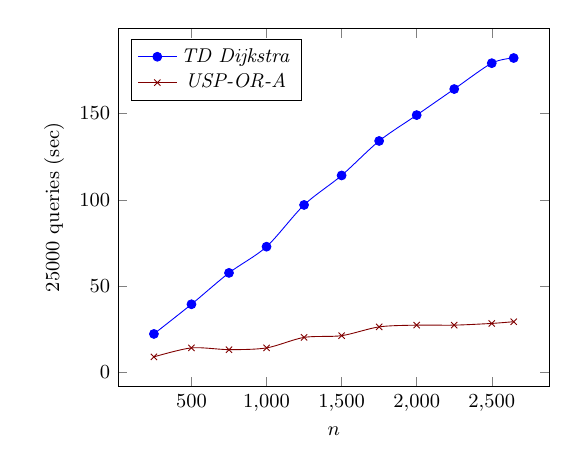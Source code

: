 \tikzstyle{textstyle}=[font=\fontsize{9}{9}\selectfont]
\begin{tikzpicture}[textstyle, scale=0.8]
    \begin{axis}[
        xlabel={$n$},
        ylabel={$25000$ queries (sec)},
		legend pos=north west
        ]
        
    \addplot[smooth,mark=*,color=blue] plot coordinates {
		(250,22.2)
		(500,39.4)
		(750,57.6)
		(1000,72.8)
		(1250,97.0)
		(1500,114.1)
		(1750,134.1)
		(2000,149.1)
		(2250,164.2)
		(2500,179.2)
		(2646,182.2)
    };
    \addlegendentry{\textit{TD Dijkstra}}
    
    \addplot[smooth,mark=x,color=black!50!red] plot coordinates {
		(250,8.9)
		(500,14.1)
		(750,13.1)
		(1000,14.1)
		(1250,20.2)
		(1500,21.2)
		(1750,26.3)
		(2000,27.3)
		(2250,27.3)
		(2500,28.3)
		(2646,29.3)
    };
    \addlegendentry{\textit{USP-OR-A}}
    
    \end{axis}
\end{tikzpicture}
